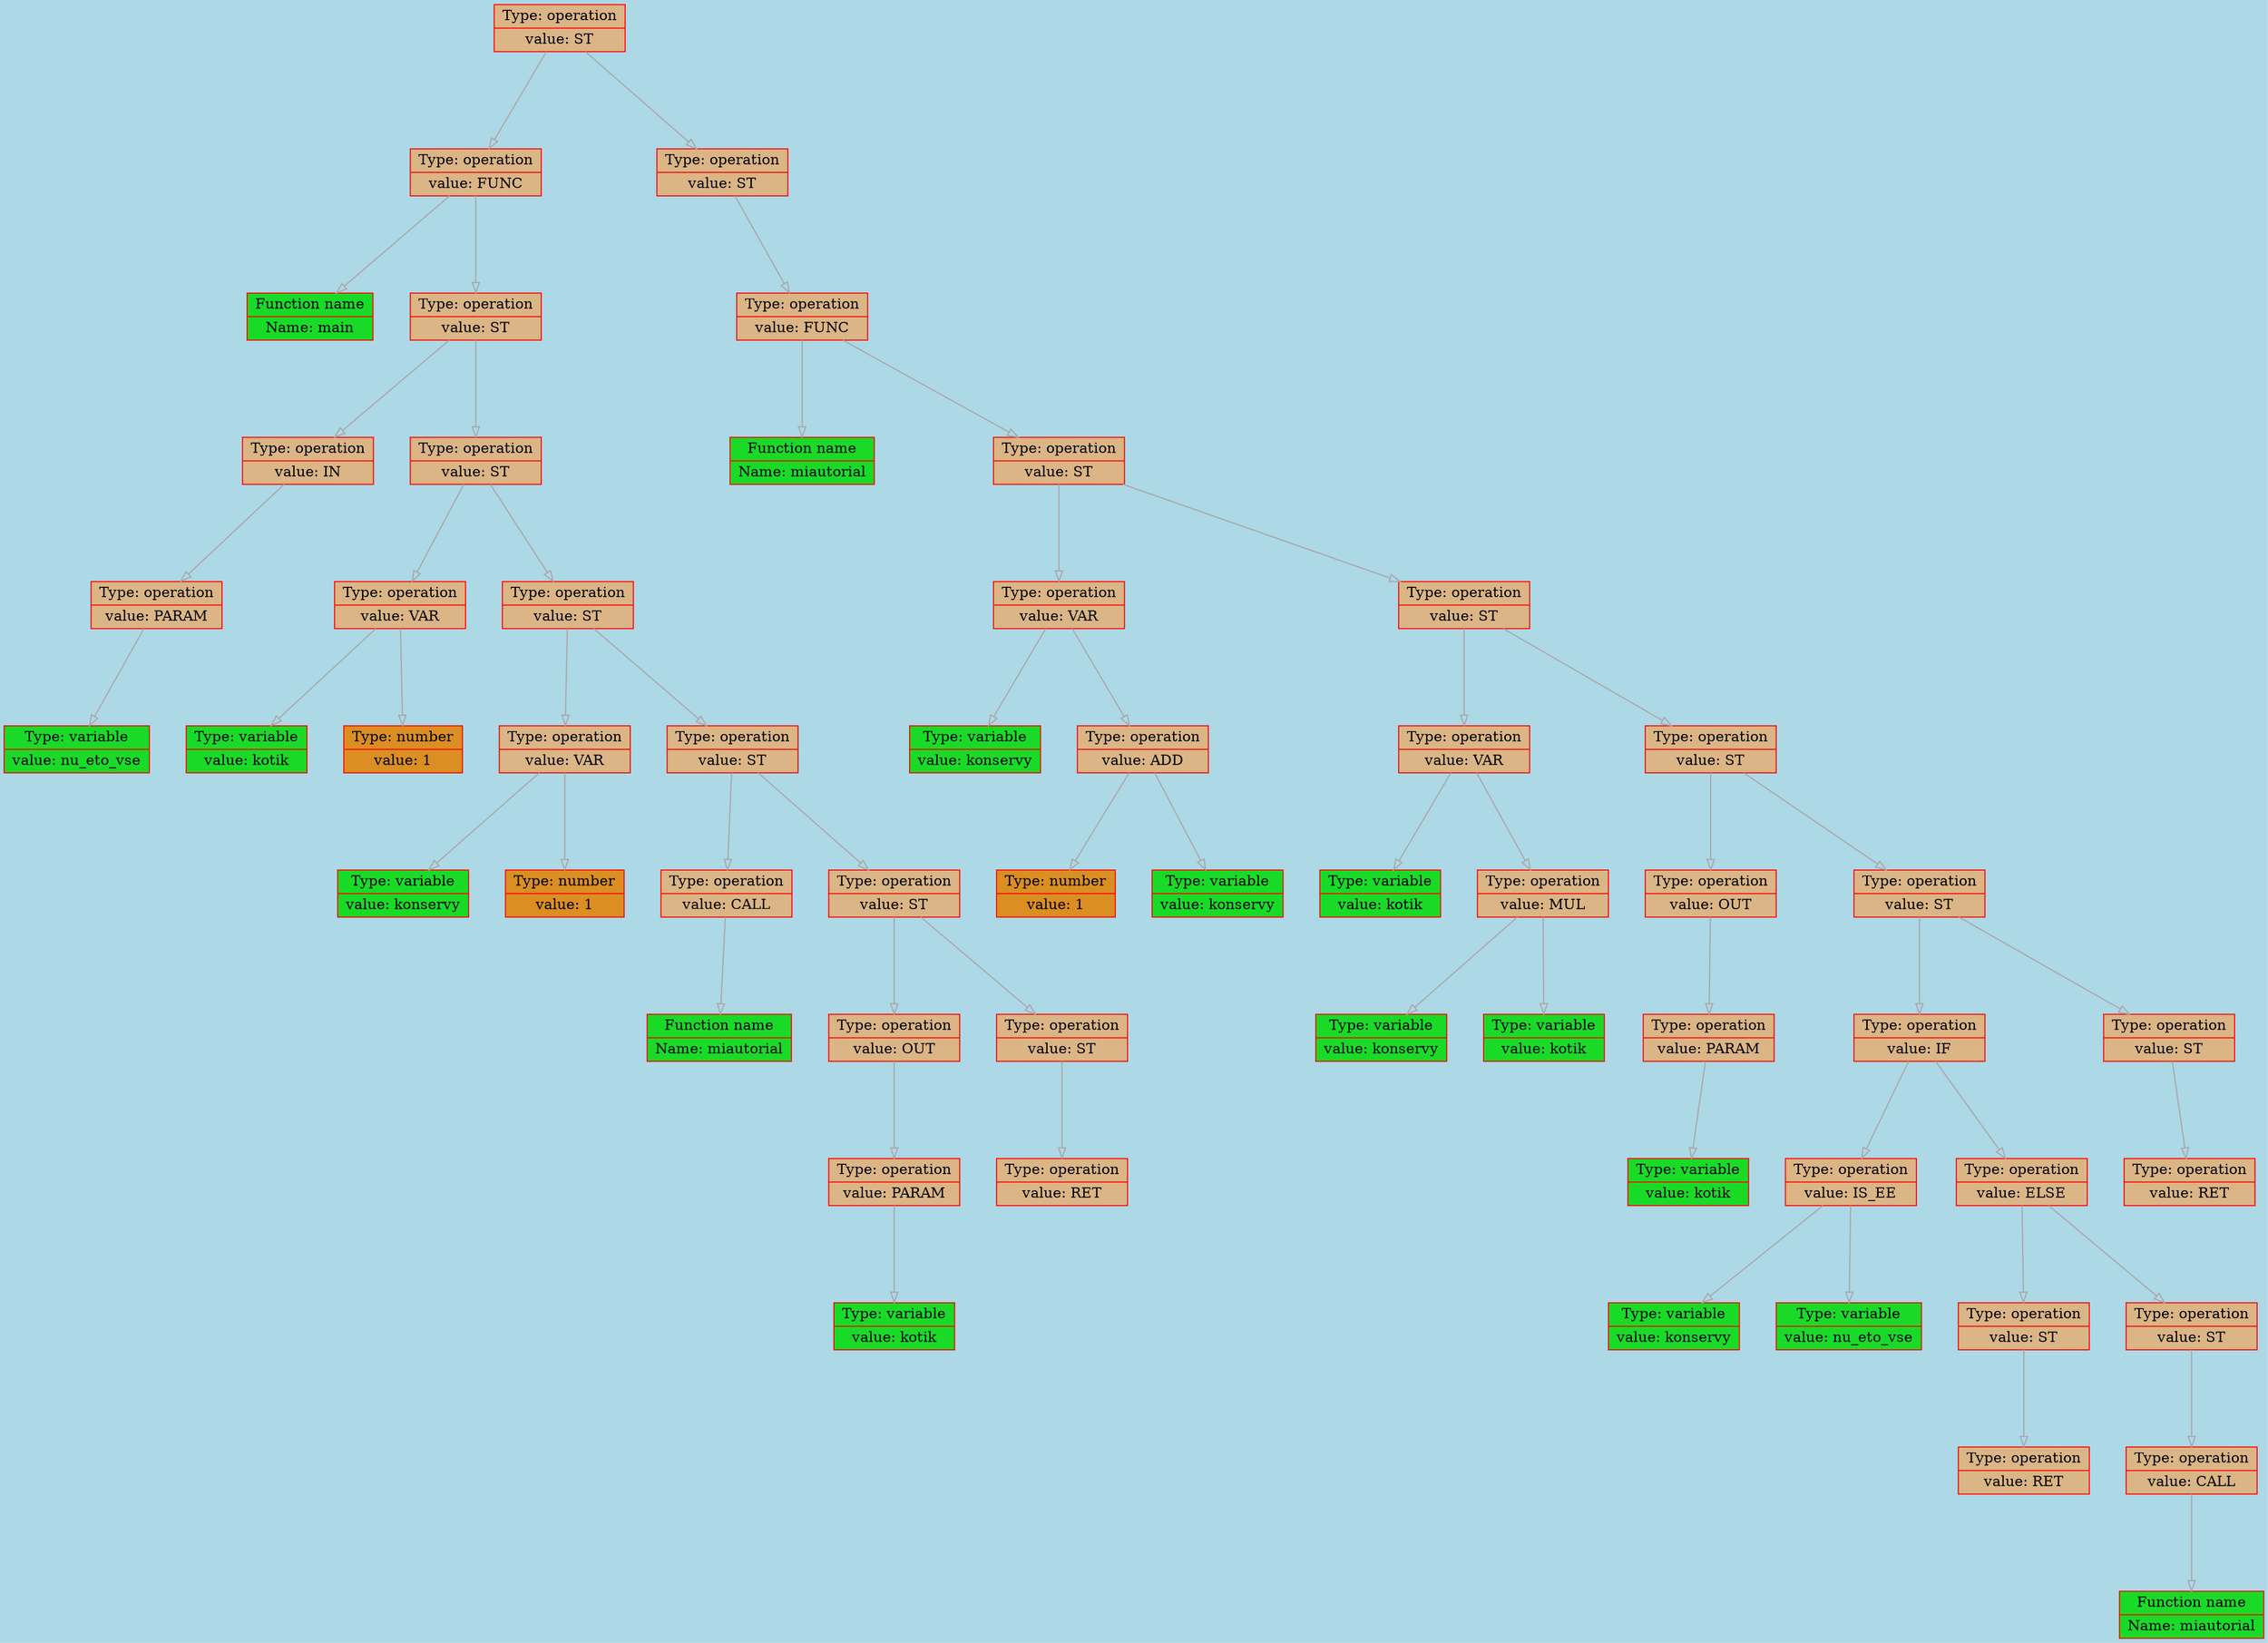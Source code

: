 
    digraph g {
        bgcolor="lightblue";
        dpi      = 200;
        fontname = "Comic Sans MS";
        fontsize = 20;
        rankdir   =  TB;
        edge [color = darkgrey, arrowhead = onormal, arrowsize = 1, penwidth = 1.2]
        graph[fillcolor = lightgreen, ranksep = 1.3, nodesep = 0.5,
        style = "rounded, filled",color = green, penwidth = 2]

    Node0000013527d9a8d0[shape=record, width=0.2, style="filled", color="red", fillcolor="#DBB585",label=" {Type: operation | value: ST}"] 
 
Node0000013527d9a840[shape=record, width=0.2, style="filled", color="red", fillcolor="#DBB585",label=" {Type: operation | value: FUNC}"] 
 
Node0000013527d9a370[shape=record, width=0.2, style="filled", color="red", fillcolor="#19DB27",label=" {Function name |Name: main}"] 
 
Node0000013527d9a6f0[shape=record, width=0.2, style="filled", color="red", fillcolor="#DBB585",label=" {Type: operation | value: ST}"] 
 
Node0000013527d9a340[shape=record, width=0.2, style="filled", color="red", fillcolor="#DBB585",label=" {Type: operation | value: IN}"] 
 
Node0000013527d9a3d0[shape=record, width=0.2, style="filled", color="red", fillcolor="#DBB585",label=" {Type: operation | value: PARAM}"] 
 
Node0000013527d9a4f0[shape=record, width=0.2, style="filled", color="red", fillcolor="#19DB27",label=" {Type: variable | value: nu_eto_vse}"] 
 
Node0000013527d9a660[shape=record, width=0.2, style="filled", color="red", fillcolor="#DBB585",label=" {Type: operation | value: ST}"] 
 
Node0000013527d9a550[shape=record, width=0.2, style="filled", color="red", fillcolor="#DBB585",label=" {Type: operation | value: VAR}"] 
 
Node0000013527d9a520[shape=record, width=0.2, style="filled", color="red", fillcolor="#19DB27",label=" {Type: variable | value: kotik}"] 
 
Node0000013527d9a4c0[shape=record, width=0.2, style="filled", color="red", fillcolor="#DB8E21",label=" {Type: number | value: 1}"] 
 
Node0000013527d9ac30[shape=record, width=0.2, style="filled", color="red", fillcolor="#DBB585",label=" {Type: operation | value: ST}"] 
 
Node0000013527d9a2b0[shape=record, width=0.2, style="filled", color="red", fillcolor="#DBB585",label=" {Type: operation | value: VAR}"] 
 
Node0000013527d9a580[shape=record, width=0.2, style="filled", color="red", fillcolor="#19DB27",label=" {Type: variable | value: konservy}"] 
 
Node0000013527d9a220[shape=record, width=0.2, style="filled", color="red", fillcolor="#DB8E21",label=" {Type: number | value: 1}"] 
 
Node0000013527d9aa50[shape=record, width=0.2, style="filled", color="red", fillcolor="#DBB585",label=" {Type: operation | value: ST}"] 
 
Node0000013527d9a250[shape=record, width=0.2, style="filled", color="red", fillcolor="#DBB585",label=" {Type: operation | value: CALL}"] 
 
Node0000013527d9a310[shape=record, width=0.2, style="filled", color="red", fillcolor="#19DB27",label=" {Function name |Name: miautorial}"] 
 
Node0000013527d9a490[shape=record, width=0.2, style="filled", color="red", fillcolor="#DBB585",label=" {Type: operation | value: ST}"] 
 
Node0000013527d9a400[shape=record, width=0.2, style="filled", color="red", fillcolor="#DBB585",label=" {Type: operation | value: OUT}"] 
 
Node0000013527d9a3a0[shape=record, width=0.2, style="filled", color="red", fillcolor="#DBB585",label=" {Type: operation | value: PARAM}"] 
 
Node0000013527d9a2e0[shape=record, width=0.2, style="filled", color="red", fillcolor="#19DB27",label=" {Type: variable | value: kotik}"] 
 
Node0000013527d9a460[shape=record, width=0.2, style="filled", color="red", fillcolor="#DBB585",label=" {Type: operation | value: ST}"] 
 
Node0000013527d9a430[shape=record, width=0.2, style="filled", color="red", fillcolor="#DBB585",label=" {Type: operation | value: RET}"] 
 
Node0000013527d9a7e0[shape=record, width=0.2, style="filled", color="red", fillcolor="#DBB585",label=" {Type: operation | value: ST}"] 
 
Node0000013527d9adb0[shape=record, width=0.2, style="filled", color="red", fillcolor="#DBB585",label=" {Type: operation | value: FUNC}"] 
 
Node0000013527d9ad20[shape=record, width=0.2, style="filled", color="red", fillcolor="#19DB27",label=" {Function name |Name: miautorial}"] 
 
Node0000013527d9ad80[shape=record, width=0.2, style="filled", color="red", fillcolor="#DBB585",label=" {Type: operation | value: ST}"] 
 
Node0000013527d9a690[shape=record, width=0.2, style="filled", color="red", fillcolor="#DBB585",label=" {Type: operation | value: VAR}"] 
 
Node0000013527d9ab70[shape=record, width=0.2, style="filled", color="red", fillcolor="#19DB27",label=" {Type: variable | value: konservy}"] 
 
Node0000013527d9ab10[shape=record, width=0.2, style="filled", color="red", fillcolor="#DBB585",label=" {Type: operation | value: ADD}"] 
 
Node0000013527d9a750[shape=record, width=0.2, style="filled", color="red", fillcolor="#DB8E21",label=" {Type: number | value: 1}"] 
 
Node0000013527d9a900[shape=record, width=0.2, style="filled", color="red", fillcolor="#19DB27",label=" {Type: variable | value: konservy}"] 
 
Node0000013527d9acf0[shape=record, width=0.2, style="filled", color="red", fillcolor="#DBB585",label=" {Type: operation | value: ST}"] 
 
Node0000013527d9a8a0[shape=record, width=0.2, style="filled", color="red", fillcolor="#DBB585",label=" {Type: operation | value: VAR}"] 
 
Node0000013527d9a9c0[shape=record, width=0.2, style="filled", color="red", fillcolor="#19DB27",label=" {Type: variable | value: kotik}"] 
 
Node0000013527d9ac60[shape=record, width=0.2, style="filled", color="red", fillcolor="#DBB585",label=" {Type: operation | value: MUL}"] 
 
Node0000013527d9ad50[shape=record, width=0.2, style="filled", color="red", fillcolor="#19DB27",label=" {Type: variable | value: konservy}"] 
 
Node0000013527d9a6c0[shape=record, width=0.2, style="filled", color="red", fillcolor="#19DB27",label=" {Type: variable | value: kotik}"] 
 
Node0000013527d9ab40[shape=record, width=0.2, style="filled", color="red", fillcolor="#DBB585",label=" {Type: operation | value: ST}"] 
 
Node0000013527d9aa80[shape=record, width=0.2, style="filled", color="red", fillcolor="#DBB585",label=" {Type: operation | value: OUT}"] 
 
Node0000013527d9a780[shape=record, width=0.2, style="filled", color="red", fillcolor="#DBB585",label=" {Type: operation | value: PARAM}"] 
 
Node0000013527d9aba0[shape=record, width=0.2, style="filled", color="red", fillcolor="#19DB27",label=" {Type: variable | value: kotik}"] 
 
Node0000013527d9a990[shape=record, width=0.2, style="filled", color="red", fillcolor="#DBB585",label=" {Type: operation | value: ST}"] 
 
Node0000013527d9a630[shape=record, width=0.2, style="filled", color="red", fillcolor="#DBB585",label=" {Type: operation | value: IF}"] 
 
Node0000013527d9ac00[shape=record, width=0.2, style="filled", color="red", fillcolor="#DBB585",label=" {Type: operation | value: IS_EE}"] 
 
Node0000013527d9a7b0[shape=record, width=0.2, style="filled", color="red", fillcolor="#19DB27",label=" {Type: variable | value: konservy}"] 
 
Node0000013527d9abd0[shape=record, width=0.2, style="filled", color="red", fillcolor="#19DB27",label=" {Type: variable | value: nu_eto_vse}"] 
 
Node0000013527d9a720[shape=record, width=0.2, style="filled", color="red", fillcolor="#DBB585",label=" {Type: operation | value: ELSE}"] 
 
Node0000013527d9a810[shape=record, width=0.2, style="filled", color="red", fillcolor="#DBB585",label=" {Type: operation | value: ST}"] 
 
Node0000013527d9ac90[shape=record, width=0.2, style="filled", color="red", fillcolor="#DBB585",label=" {Type: operation | value: RET}"] 
 
Node0000013527d9a9f0[shape=record, width=0.2, style="filled", color="red", fillcolor="#DBB585",label=" {Type: operation | value: ST}"] 
 
Node0000013527d9acc0[shape=record, width=0.2, style="filled", color="red", fillcolor="#DBB585",label=" {Type: operation | value: CALL}"] 
 
Node0000013527d9a870[shape=record, width=0.2, style="filled", color="red", fillcolor="#19DB27",label=" {Function name |Name: miautorial}"] 
 
Node0000013527d9aae0[shape=record, width=0.2, style="filled", color="red", fillcolor="#DBB585",label=" {Type: operation | value: ST}"] 
 
Node0000013527d9aab0[shape=record, width=0.2, style="filled", color="red", fillcolor="#DBB585",label=" {Type: operation | value: RET}"] 
 
Node0000013527d9a8d0->Node0000013527d9a840
Node0000013527d9a840->Node0000013527d9a370
Node0000013527d9a840->Node0000013527d9a6f0
Node0000013527d9a6f0->Node0000013527d9a340
Node0000013527d9a340->Node0000013527d9a3d0
Node0000013527d9a3d0->Node0000013527d9a4f0
Node0000013527d9a6f0->Node0000013527d9a660
Node0000013527d9a660->Node0000013527d9a550
Node0000013527d9a550->Node0000013527d9a520
Node0000013527d9a550->Node0000013527d9a4c0
Node0000013527d9a660->Node0000013527d9ac30
Node0000013527d9ac30->Node0000013527d9a2b0
Node0000013527d9a2b0->Node0000013527d9a580
Node0000013527d9a2b0->Node0000013527d9a220
Node0000013527d9ac30->Node0000013527d9aa50
Node0000013527d9aa50->Node0000013527d9a250
Node0000013527d9a250->Node0000013527d9a310
Node0000013527d9aa50->Node0000013527d9a490
Node0000013527d9a490->Node0000013527d9a400
Node0000013527d9a400->Node0000013527d9a3a0
Node0000013527d9a3a0->Node0000013527d9a2e0
Node0000013527d9a490->Node0000013527d9a460
Node0000013527d9a460->Node0000013527d9a430
Node0000013527d9a8d0->Node0000013527d9a7e0
Node0000013527d9a7e0->Node0000013527d9adb0
Node0000013527d9adb0->Node0000013527d9ad20
Node0000013527d9adb0->Node0000013527d9ad80
Node0000013527d9ad80->Node0000013527d9a690
Node0000013527d9a690->Node0000013527d9ab70
Node0000013527d9a690->Node0000013527d9ab10
Node0000013527d9ab10->Node0000013527d9a750
Node0000013527d9ab10->Node0000013527d9a900
Node0000013527d9ad80->Node0000013527d9acf0
Node0000013527d9acf0->Node0000013527d9a8a0
Node0000013527d9a8a0->Node0000013527d9a9c0
Node0000013527d9a8a0->Node0000013527d9ac60
Node0000013527d9ac60->Node0000013527d9ad50
Node0000013527d9ac60->Node0000013527d9a6c0
Node0000013527d9acf0->Node0000013527d9ab40
Node0000013527d9ab40->Node0000013527d9aa80
Node0000013527d9aa80->Node0000013527d9a780
Node0000013527d9a780->Node0000013527d9aba0
Node0000013527d9ab40->Node0000013527d9a990
Node0000013527d9a990->Node0000013527d9a630
Node0000013527d9a630->Node0000013527d9ac00
Node0000013527d9ac00->Node0000013527d9a7b0
Node0000013527d9ac00->Node0000013527d9abd0
Node0000013527d9a630->Node0000013527d9a720
Node0000013527d9a720->Node0000013527d9a810
Node0000013527d9a810->Node0000013527d9ac90
Node0000013527d9a720->Node0000013527d9a9f0
Node0000013527d9a9f0->Node0000013527d9acc0
Node0000013527d9acc0->Node0000013527d9a870
Node0000013527d9a990->Node0000013527d9aae0
Node0000013527d9aae0->Node0000013527d9aab0
}
